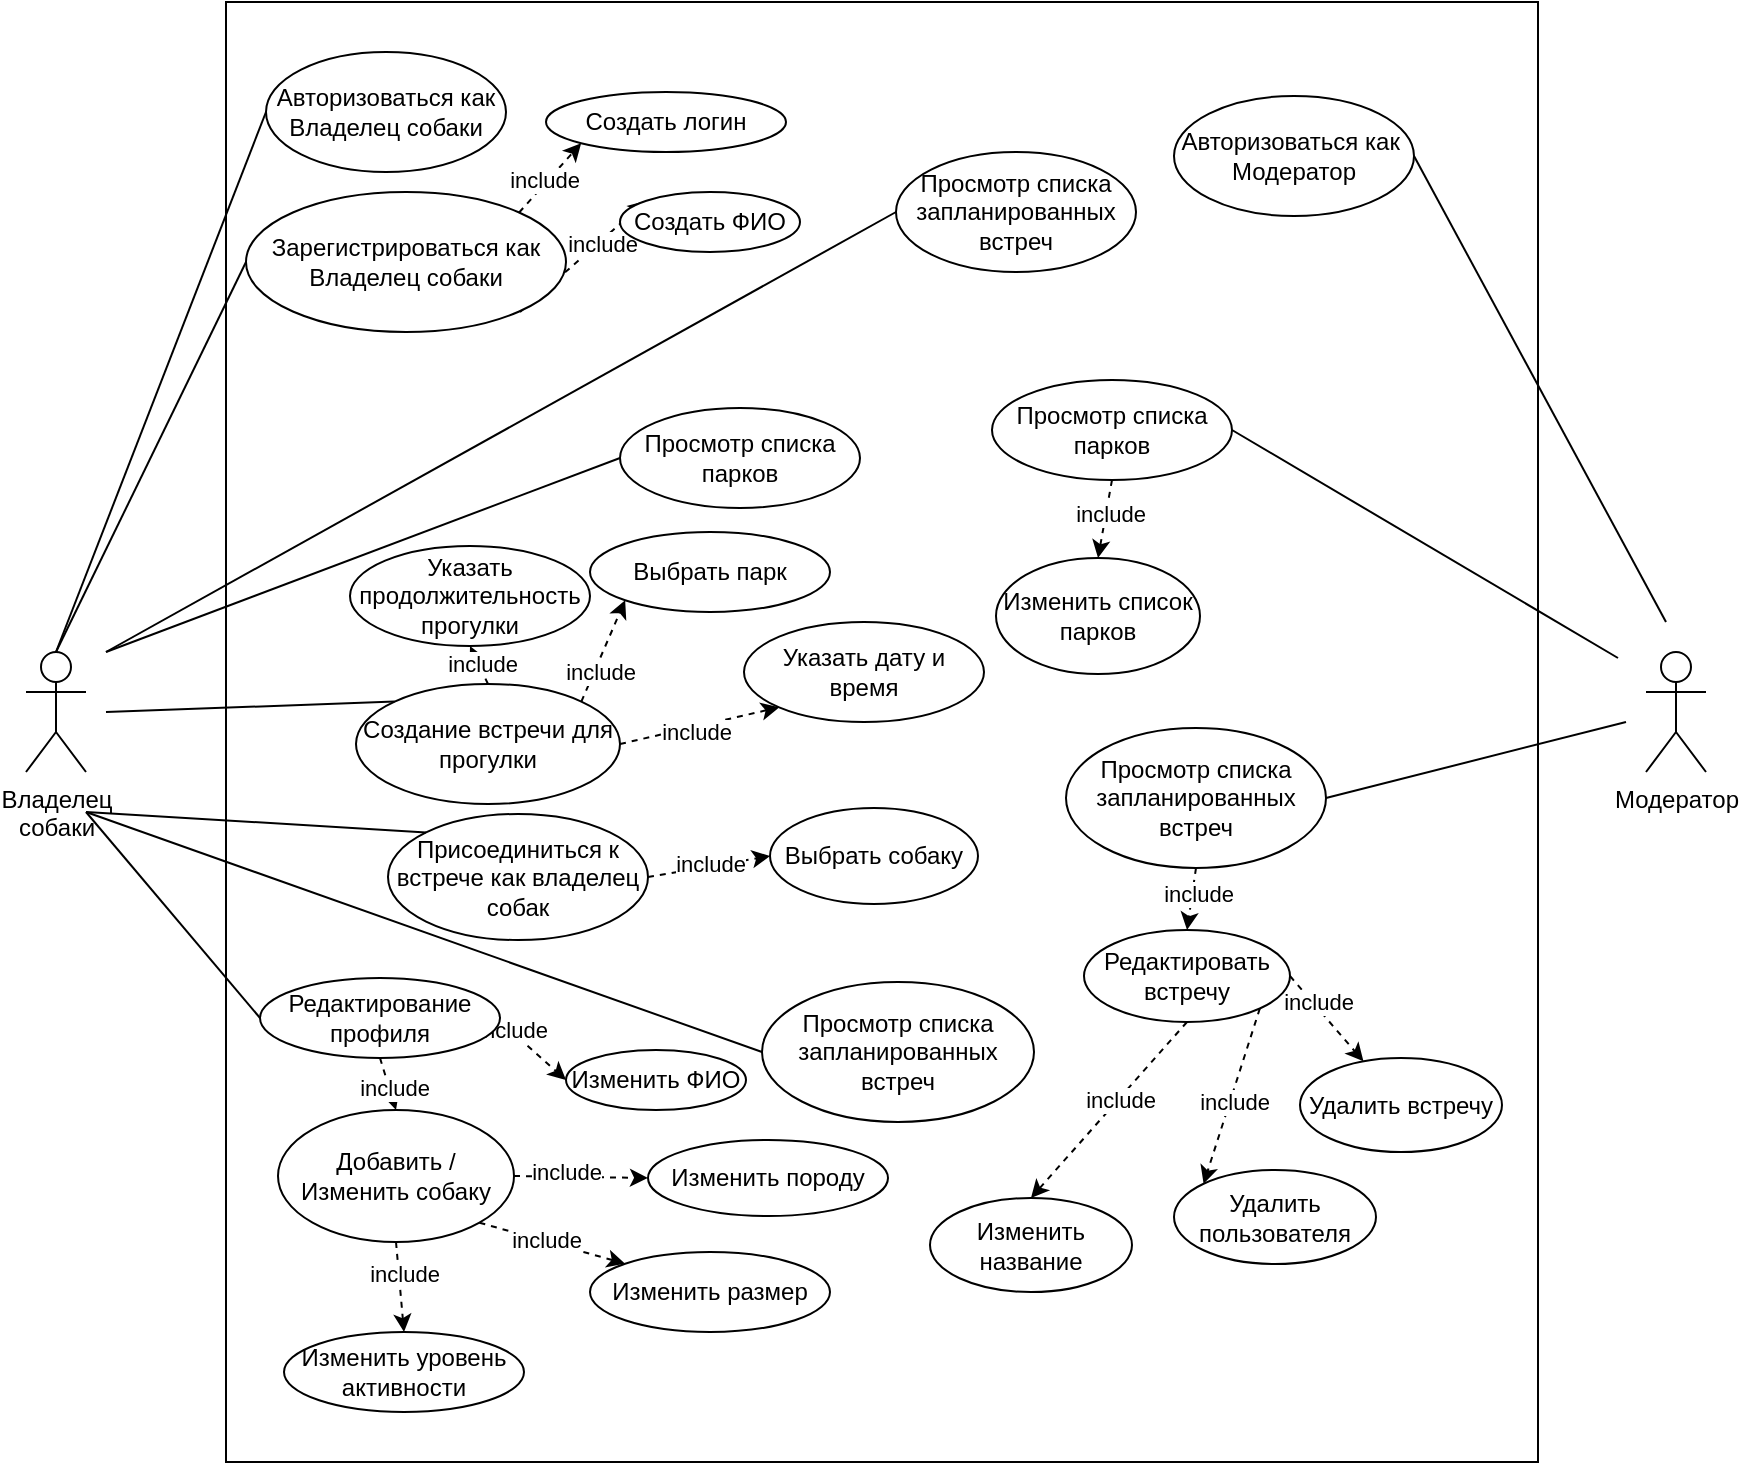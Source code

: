<mxfile version="24.8.2">
  <diagram name="Страница — 1" id="9O6uhpncIcSVvwpPMsU_">
    <mxGraphModel dx="1834" dy="746" grid="0" gridSize="10" guides="1" tooltips="1" connect="1" arrows="1" fold="1" page="0" pageScale="1" pageWidth="827" pageHeight="1169" math="0" shadow="0">
      <root>
        <mxCell id="0" />
        <mxCell id="1" parent="0" />
        <mxCell id="U5MvCEjeuiXxJc5Upkv9-1" value="" style="rounded=0;whiteSpace=wrap;html=1;" parent="1" vertex="1">
          <mxGeometry x="70" y="60" width="656" height="730" as="geometry" />
        </mxCell>
        <mxCell id="U5MvCEjeuiXxJc5Upkv9-2" value="Владелец&lt;br&gt;собаки" style="shape=umlActor;verticalLabelPosition=bottom;verticalAlign=top;html=1;outlineConnect=0;" parent="1" vertex="1">
          <mxGeometry x="-30" y="385" width="30" height="60" as="geometry" />
        </mxCell>
        <mxCell id="U5MvCEjeuiXxJc5Upkv9-3" value="Авторизоваться как Владелец собаки" style="ellipse;whiteSpace=wrap;html=1;" parent="1" vertex="1">
          <mxGeometry x="90" y="85" width="120" height="60" as="geometry" />
        </mxCell>
        <mxCell id="U5MvCEjeuiXxJc5Upkv9-10" style="rounded=0;orthogonalLoop=1;jettySize=auto;html=1;exitX=1;exitY=0;exitDx=0;exitDy=0;entryX=0;entryY=1;entryDx=0;entryDy=0;dashed=1;" parent="1" source="U5MvCEjeuiXxJc5Upkv9-14" target="U5MvCEjeuiXxJc5Upkv9-15" edge="1">
          <mxGeometry relative="1" as="geometry" />
        </mxCell>
        <mxCell id="U5MvCEjeuiXxJc5Upkv9-11" value="include" style="edgeLabel;html=1;align=center;verticalAlign=middle;resizable=0;points=[];" parent="U5MvCEjeuiXxJc5Upkv9-10" vertex="1" connectable="0">
          <mxGeometry x="-0.12" y="2" relative="1" as="geometry">
            <mxPoint as="offset" />
          </mxGeometry>
        </mxCell>
        <mxCell id="U5MvCEjeuiXxJc5Upkv9-12" style="rounded=0;orthogonalLoop=1;jettySize=auto;html=1;entryX=0;entryY=0;entryDx=0;entryDy=0;dashed=1;" parent="1" target="U5MvCEjeuiXxJc5Upkv9-51" edge="1">
          <mxGeometry relative="1" as="geometry">
            <mxPoint x="217" y="215" as="sourcePoint" />
          </mxGeometry>
        </mxCell>
        <mxCell id="NL7JBPqBqN6-saYTft-6-19" value="include" style="edgeLabel;html=1;align=center;verticalAlign=middle;resizable=0;points=[];" vertex="1" connectable="0" parent="U5MvCEjeuiXxJc5Upkv9-12">
          <mxGeometry x="0.279" y="-1" relative="1" as="geometry">
            <mxPoint y="1" as="offset" />
          </mxGeometry>
        </mxCell>
        <mxCell id="U5MvCEjeuiXxJc5Upkv9-14" value="Зарегистрироваться как Владелец собаки" style="ellipse;whiteSpace=wrap;html=1;" parent="1" vertex="1">
          <mxGeometry x="80" y="155" width="160" height="70" as="geometry" />
        </mxCell>
        <mxCell id="U5MvCEjeuiXxJc5Upkv9-15" value="Создать логин" style="ellipse;whiteSpace=wrap;html=1;" parent="1" vertex="1">
          <mxGeometry x="230" y="105" width="120" height="30" as="geometry" />
        </mxCell>
        <mxCell id="U5MvCEjeuiXxJc5Upkv9-19" style="rounded=0;orthogonalLoop=1;jettySize=auto;html=1;exitX=0.5;exitY=0;exitDx=0;exitDy=0;entryX=0.5;entryY=1;entryDx=0;entryDy=0;dashed=1;" parent="1" source="U5MvCEjeuiXxJc5Upkv9-27" target="U5MvCEjeuiXxJc5Upkv9-30" edge="1">
          <mxGeometry relative="1" as="geometry" />
        </mxCell>
        <mxCell id="U5MvCEjeuiXxJc5Upkv9-20" value="include" style="edgeLabel;html=1;align=center;verticalAlign=middle;resizable=0;points=[];" parent="U5MvCEjeuiXxJc5Upkv9-19" vertex="1" connectable="0">
          <mxGeometry x="0.017" y="-1" relative="1" as="geometry">
            <mxPoint as="offset" />
          </mxGeometry>
        </mxCell>
        <mxCell id="U5MvCEjeuiXxJc5Upkv9-23" style="rounded=0;orthogonalLoop=1;jettySize=auto;html=1;exitX=1;exitY=0.5;exitDx=0;exitDy=0;entryX=0;entryY=1;entryDx=0;entryDy=0;dashed=1;" parent="1" source="U5MvCEjeuiXxJc5Upkv9-27" target="U5MvCEjeuiXxJc5Upkv9-32" edge="1">
          <mxGeometry relative="1" as="geometry" />
        </mxCell>
        <mxCell id="U5MvCEjeuiXxJc5Upkv9-24" value="include" style="edgeLabel;html=1;align=center;verticalAlign=middle;resizable=0;points=[];" parent="U5MvCEjeuiXxJc5Upkv9-23" vertex="1" connectable="0">
          <mxGeometry x="-0.061" y="-2" relative="1" as="geometry">
            <mxPoint as="offset" />
          </mxGeometry>
        </mxCell>
        <mxCell id="U5MvCEjeuiXxJc5Upkv9-25" style="rounded=0;orthogonalLoop=1;jettySize=auto;html=1;exitX=1;exitY=0;exitDx=0;exitDy=0;entryX=0;entryY=1;entryDx=0;entryDy=0;dashed=1;" parent="1" source="U5MvCEjeuiXxJc5Upkv9-27" target="U5MvCEjeuiXxJc5Upkv9-31" edge="1">
          <mxGeometry relative="1" as="geometry" />
        </mxCell>
        <mxCell id="U5MvCEjeuiXxJc5Upkv9-26" value="include" style="edgeLabel;html=1;align=center;verticalAlign=middle;resizable=0;points=[];" parent="U5MvCEjeuiXxJc5Upkv9-25" vertex="1" connectable="0">
          <mxGeometry x="-0.369" y="-2" relative="1" as="geometry">
            <mxPoint as="offset" />
          </mxGeometry>
        </mxCell>
        <mxCell id="U5MvCEjeuiXxJc5Upkv9-27" value="Создание встречи для прогулки" style="ellipse;whiteSpace=wrap;html=1;" parent="1" vertex="1">
          <mxGeometry x="135" y="401" width="132" height="60" as="geometry" />
        </mxCell>
        <mxCell id="U5MvCEjeuiXxJc5Upkv9-28" value="Просмотр списка запланированных встреч" style="ellipse;whiteSpace=wrap;html=1;" parent="1" vertex="1">
          <mxGeometry x="405" y="135" width="120" height="60" as="geometry" />
        </mxCell>
        <mxCell id="U5MvCEjeuiXxJc5Upkv9-29" value="Просмотр списка парков" style="ellipse;whiteSpace=wrap;html=1;" parent="1" vertex="1">
          <mxGeometry x="267" y="263" width="120" height="50" as="geometry" />
        </mxCell>
        <mxCell id="U5MvCEjeuiXxJc5Upkv9-30" value="Указать продолжительность прогулки" style="ellipse;whiteSpace=wrap;html=1;" parent="1" vertex="1">
          <mxGeometry x="132" y="332" width="120" height="50" as="geometry" />
        </mxCell>
        <mxCell id="U5MvCEjeuiXxJc5Upkv9-31" value="Выбрать парк" style="ellipse;whiteSpace=wrap;html=1;" parent="1" vertex="1">
          <mxGeometry x="252" y="325" width="120" height="40" as="geometry" />
        </mxCell>
        <mxCell id="U5MvCEjeuiXxJc5Upkv9-32" value="Указать дату и время" style="ellipse;whiteSpace=wrap;html=1;" parent="1" vertex="1">
          <mxGeometry x="329" y="370" width="120" height="50" as="geometry" />
        </mxCell>
        <mxCell id="U5MvCEjeuiXxJc5Upkv9-34" value="Просмотр списка запланированных встреч" style="ellipse;whiteSpace=wrap;html=1;" parent="1" vertex="1">
          <mxGeometry x="338" y="550" width="136" height="70" as="geometry" />
        </mxCell>
        <mxCell id="NL7JBPqBqN6-saYTft-6-15" style="rounded=0;orthogonalLoop=1;jettySize=auto;html=1;exitX=1;exitY=0.5;exitDx=0;exitDy=0;entryX=0;entryY=0.5;entryDx=0;entryDy=0;dashed=1;" edge="1" parent="1" source="U5MvCEjeuiXxJc5Upkv9-35" target="NL7JBPqBqN6-saYTft-6-5">
          <mxGeometry relative="1" as="geometry" />
        </mxCell>
        <mxCell id="NL7JBPqBqN6-saYTft-6-16" value="include" style="edgeLabel;html=1;align=center;verticalAlign=middle;resizable=0;points=[];" vertex="1" connectable="0" parent="NL7JBPqBqN6-saYTft-6-15">
          <mxGeometry x="0.011" y="1" relative="1" as="geometry">
            <mxPoint as="offset" />
          </mxGeometry>
        </mxCell>
        <mxCell id="U5MvCEjeuiXxJc5Upkv9-35" value="Присоединиться к встрече как владелец собак" style="ellipse;whiteSpace=wrap;html=1;" parent="1" vertex="1">
          <mxGeometry x="151" y="466" width="130" height="63" as="geometry" />
        </mxCell>
        <mxCell id="U5MvCEjeuiXxJc5Upkv9-88" style="rounded=0;orthogonalLoop=1;jettySize=auto;html=1;exitX=1;exitY=0;exitDx=0;exitDy=0;entryX=0;entryY=0.5;entryDx=0;entryDy=0;dashed=1;" parent="1" source="U5MvCEjeuiXxJc5Upkv9-42" target="U5MvCEjeuiXxJc5Upkv9-76" edge="1">
          <mxGeometry relative="1" as="geometry" />
        </mxCell>
        <mxCell id="U5MvCEjeuiXxJc5Upkv9-89" value="include" style="edgeLabel;html=1;align=center;verticalAlign=middle;resizable=0;points=[];" parent="U5MvCEjeuiXxJc5Upkv9-88" vertex="1" connectable="0">
          <mxGeometry x="-0.082" y="1" relative="1" as="geometry">
            <mxPoint as="offset" />
          </mxGeometry>
        </mxCell>
        <mxCell id="NL7JBPqBqN6-saYTft-6-17" style="rounded=0;orthogonalLoop=1;jettySize=auto;html=1;exitX=0.5;exitY=1;exitDx=0;exitDy=0;entryX=0.5;entryY=0;entryDx=0;entryDy=0;dashed=1;" edge="1" parent="1" source="U5MvCEjeuiXxJc5Upkv9-42" target="NL7JBPqBqN6-saYTft-6-7">
          <mxGeometry relative="1" as="geometry" />
        </mxCell>
        <mxCell id="NL7JBPqBqN6-saYTft-6-18" value="include" style="edgeLabel;html=1;align=center;verticalAlign=middle;resizable=0;points=[];" vertex="1" connectable="0" parent="NL7JBPqBqN6-saYTft-6-17">
          <mxGeometry x="0.136" y="1" relative="1" as="geometry">
            <mxPoint x="1" as="offset" />
          </mxGeometry>
        </mxCell>
        <mxCell id="U5MvCEjeuiXxJc5Upkv9-42" value="Редактирование профиля" style="ellipse;whiteSpace=wrap;html=1;" parent="1" vertex="1">
          <mxGeometry x="87" y="548" width="120" height="40" as="geometry" />
        </mxCell>
        <mxCell id="U5MvCEjeuiXxJc5Upkv9-43" value="" style="endArrow=none;html=1;rounded=0;exitX=0.5;exitY=0;exitDx=0;exitDy=0;exitPerimeter=0;entryX=0;entryY=0.5;entryDx=0;entryDy=0;fontStyle=1" parent="1" source="U5MvCEjeuiXxJc5Upkv9-2" target="U5MvCEjeuiXxJc5Upkv9-3" edge="1">
          <mxGeometry width="50" height="50" relative="1" as="geometry">
            <mxPoint x="260" y="215" as="sourcePoint" />
            <mxPoint x="310" y="165" as="targetPoint" />
          </mxGeometry>
        </mxCell>
        <mxCell id="U5MvCEjeuiXxJc5Upkv9-44" value="" style="endArrow=none;html=1;rounded=0;exitX=0.5;exitY=0;exitDx=0;exitDy=0;exitPerimeter=0;entryX=0;entryY=0.5;entryDx=0;entryDy=0;" parent="1" source="U5MvCEjeuiXxJc5Upkv9-2" target="U5MvCEjeuiXxJc5Upkv9-14" edge="1">
          <mxGeometry width="50" height="50" relative="1" as="geometry">
            <mxPoint x="-5" y="375" as="sourcePoint" />
            <mxPoint x="100" y="125" as="targetPoint" />
          </mxGeometry>
        </mxCell>
        <mxCell id="U5MvCEjeuiXxJc5Upkv9-45" value="" style="endArrow=none;html=1;rounded=0;entryX=0;entryY=0.5;entryDx=0;entryDy=0;" parent="1" target="U5MvCEjeuiXxJc5Upkv9-28" edge="1">
          <mxGeometry width="50" height="50" relative="1" as="geometry">
            <mxPoint x="10" y="385" as="sourcePoint" />
            <mxPoint x="120" y="145" as="targetPoint" />
          </mxGeometry>
        </mxCell>
        <mxCell id="U5MvCEjeuiXxJc5Upkv9-46" value="" style="endArrow=none;html=1;rounded=0;entryX=0;entryY=0.5;entryDx=0;entryDy=0;" parent="1" target="U5MvCEjeuiXxJc5Upkv9-29" edge="1">
          <mxGeometry width="50" height="50" relative="1" as="geometry">
            <mxPoint x="10" y="385" as="sourcePoint" />
            <mxPoint x="130" y="155" as="targetPoint" />
          </mxGeometry>
        </mxCell>
        <mxCell id="U5MvCEjeuiXxJc5Upkv9-47" value="" style="endArrow=none;html=1;rounded=0;entryX=0;entryY=0.5;entryDx=0;entryDy=0;" parent="1" target="U5MvCEjeuiXxJc5Upkv9-34" edge="1">
          <mxGeometry width="50" height="50" relative="1" as="geometry">
            <mxPoint y="465" as="sourcePoint" />
            <mxPoint x="140" y="165" as="targetPoint" />
          </mxGeometry>
        </mxCell>
        <mxCell id="U5MvCEjeuiXxJc5Upkv9-48" value="" style="endArrow=none;html=1;rounded=0;entryX=0;entryY=0.5;entryDx=0;entryDy=0;" parent="1" target="U5MvCEjeuiXxJc5Upkv9-42" edge="1">
          <mxGeometry width="50" height="50" relative="1" as="geometry">
            <mxPoint y="465" as="sourcePoint" />
            <mxPoint x="150" y="175" as="targetPoint" />
          </mxGeometry>
        </mxCell>
        <mxCell id="U5MvCEjeuiXxJc5Upkv9-49" value="" style="endArrow=none;html=1;rounded=0;entryX=0;entryY=0;entryDx=0;entryDy=0;" parent="1" target="U5MvCEjeuiXxJc5Upkv9-27" edge="1">
          <mxGeometry width="50" height="50" relative="1" as="geometry">
            <mxPoint x="10" y="415" as="sourcePoint" />
            <mxPoint x="160" y="185" as="targetPoint" />
          </mxGeometry>
        </mxCell>
        <mxCell id="U5MvCEjeuiXxJc5Upkv9-50" value="" style="endArrow=none;html=1;rounded=0;entryX=0;entryY=0;entryDx=0;entryDy=0;" parent="1" target="U5MvCEjeuiXxJc5Upkv9-35" edge="1">
          <mxGeometry width="50" height="50" relative="1" as="geometry">
            <mxPoint y="465" as="sourcePoint" />
            <mxPoint x="170" y="195" as="targetPoint" />
          </mxGeometry>
        </mxCell>
        <mxCell id="U5MvCEjeuiXxJc5Upkv9-51" value="Создать ФИО" style="ellipse;whiteSpace=wrap;html=1;" parent="1" vertex="1">
          <mxGeometry x="267" y="155" width="90" height="30" as="geometry" />
        </mxCell>
        <mxCell id="U5MvCEjeuiXxJc5Upkv9-52" value="Изменить породу" style="ellipse;whiteSpace=wrap;html=1;" parent="1" vertex="1">
          <mxGeometry x="281" y="629" width="120" height="38" as="geometry" />
        </mxCell>
        <mxCell id="U5MvCEjeuiXxJc5Upkv9-53" value="Изменить размер" style="ellipse;whiteSpace=wrap;html=1;" parent="1" vertex="1">
          <mxGeometry x="252" y="685" width="120" height="40" as="geometry" />
        </mxCell>
        <mxCell id="U5MvCEjeuiXxJc5Upkv9-54" value="Изменить уровень активности" style="ellipse;whiteSpace=wrap;html=1;" parent="1" vertex="1">
          <mxGeometry x="99" y="725" width="120" height="40" as="geometry" />
        </mxCell>
        <mxCell id="U5MvCEjeuiXxJc5Upkv9-55" value="Модератор" style="shape=umlActor;verticalLabelPosition=bottom;verticalAlign=top;html=1;outlineConnect=0;" parent="1" vertex="1">
          <mxGeometry x="780" y="385" width="30" height="60" as="geometry" />
        </mxCell>
        <mxCell id="U5MvCEjeuiXxJc5Upkv9-61" value="Авторизоваться как&amp;nbsp;&lt;br&gt;Модератор" style="ellipse;whiteSpace=wrap;html=1;" parent="1" vertex="1">
          <mxGeometry x="544" y="107" width="120" height="60" as="geometry" />
        </mxCell>
        <mxCell id="U5MvCEjeuiXxJc5Upkv9-70" value="" style="endArrow=none;html=1;rounded=0;exitX=1;exitY=0.5;exitDx=0;exitDy=0;" parent="1" source="U5MvCEjeuiXxJc5Upkv9-61" edge="1">
          <mxGeometry width="50" height="50" relative="1" as="geometry">
            <mxPoint x="680" y="480" as="sourcePoint" />
            <mxPoint x="790" y="370" as="targetPoint" />
          </mxGeometry>
        </mxCell>
        <mxCell id="U5MvCEjeuiXxJc5Upkv9-73" value="" style="endArrow=none;html=1;rounded=0;exitX=1;exitY=0.5;exitDx=0;exitDy=0;" parent="1" source="NL7JBPqBqN6-saYTft-6-20" edge="1">
          <mxGeometry width="50" height="50" relative="1" as="geometry">
            <mxPoint x="446.0" y="294" as="sourcePoint" />
            <mxPoint x="766" y="388" as="targetPoint" />
          </mxGeometry>
        </mxCell>
        <mxCell id="NL7JBPqBqN6-saYTft-6-39" style="rounded=0;orthogonalLoop=1;jettySize=auto;html=1;exitX=0.5;exitY=1;exitDx=0;exitDy=0;entryX=0.5;entryY=0;entryDx=0;entryDy=0;dashed=1;" edge="1" parent="1" source="U5MvCEjeuiXxJc5Upkv9-74" target="NL7JBPqBqN6-saYTft-6-25">
          <mxGeometry relative="1" as="geometry" />
        </mxCell>
        <mxCell id="NL7JBPqBqN6-saYTft-6-40" value="include" style="edgeLabel;html=1;align=center;verticalAlign=middle;resizable=0;points=[];" vertex="1" connectable="0" parent="NL7JBPqBqN6-saYTft-6-39">
          <mxGeometry x="-0.188" y="3" relative="1" as="geometry">
            <mxPoint as="offset" />
          </mxGeometry>
        </mxCell>
        <mxCell id="U5MvCEjeuiXxJc5Upkv9-74" value="Просмотр списка запланированных встреч" style="ellipse;whiteSpace=wrap;html=1;" parent="1" vertex="1">
          <mxGeometry x="490" y="423" width="130" height="70" as="geometry" />
        </mxCell>
        <mxCell id="U5MvCEjeuiXxJc5Upkv9-76" value="Изменить ФИО" style="ellipse;whiteSpace=wrap;html=1;" parent="1" vertex="1">
          <mxGeometry x="240" y="584" width="90" height="30" as="geometry" />
        </mxCell>
        <mxCell id="U5MvCEjeuiXxJc5Upkv9-80" value="" style="endArrow=none;html=1;rounded=0;exitX=1;exitY=0.5;exitDx=0;exitDy=0;" parent="1" source="U5MvCEjeuiXxJc5Upkv9-74" edge="1">
          <mxGeometry width="50" height="50" relative="1" as="geometry">
            <mxPoint x="508" y="355" as="sourcePoint" />
            <mxPoint x="770" y="420" as="targetPoint" />
          </mxGeometry>
        </mxCell>
        <mxCell id="NL7JBPqBqN6-saYTft-6-5" value="Выбрать собаку" style="ellipse;whiteSpace=wrap;html=1;" vertex="1" parent="1">
          <mxGeometry x="342" y="463" width="104" height="48" as="geometry" />
        </mxCell>
        <mxCell id="NL7JBPqBqN6-saYTft-6-8" style="rounded=0;orthogonalLoop=1;jettySize=auto;html=1;exitX=1;exitY=0.5;exitDx=0;exitDy=0;entryX=0;entryY=0.5;entryDx=0;entryDy=0;dashed=1;" edge="1" parent="1" source="NL7JBPqBqN6-saYTft-6-7" target="U5MvCEjeuiXxJc5Upkv9-52">
          <mxGeometry relative="1" as="geometry" />
        </mxCell>
        <mxCell id="NL7JBPqBqN6-saYTft-6-9" value="include" style="edgeLabel;html=1;align=center;verticalAlign=middle;resizable=0;points=[];" vertex="1" connectable="0" parent="NL7JBPqBqN6-saYTft-6-8">
          <mxGeometry x="-0.236" y="3" relative="1" as="geometry">
            <mxPoint as="offset" />
          </mxGeometry>
        </mxCell>
        <mxCell id="NL7JBPqBqN6-saYTft-6-10" style="rounded=0;orthogonalLoop=1;jettySize=auto;html=1;exitX=1;exitY=1;exitDx=0;exitDy=0;entryX=0;entryY=0;entryDx=0;entryDy=0;dashed=1;" edge="1" parent="1" source="NL7JBPqBqN6-saYTft-6-7" target="U5MvCEjeuiXxJc5Upkv9-53">
          <mxGeometry relative="1" as="geometry" />
        </mxCell>
        <mxCell id="NL7JBPqBqN6-saYTft-6-12" value="include" style="edgeLabel;html=1;align=center;verticalAlign=middle;resizable=0;points=[];" vertex="1" connectable="0" parent="NL7JBPqBqN6-saYTft-6-10">
          <mxGeometry x="-0.103" y="1" relative="1" as="geometry">
            <mxPoint as="offset" />
          </mxGeometry>
        </mxCell>
        <mxCell id="NL7JBPqBqN6-saYTft-6-13" style="rounded=0;orthogonalLoop=1;jettySize=auto;html=1;exitX=0.5;exitY=1;exitDx=0;exitDy=0;entryX=0.5;entryY=0;entryDx=0;entryDy=0;dashed=1;" edge="1" parent="1" source="NL7JBPqBqN6-saYTft-6-7" target="U5MvCEjeuiXxJc5Upkv9-54">
          <mxGeometry relative="1" as="geometry" />
        </mxCell>
        <mxCell id="NL7JBPqBqN6-saYTft-6-14" value="include" style="edgeLabel;html=1;align=center;verticalAlign=middle;resizable=0;points=[];" vertex="1" connectable="0" parent="NL7JBPqBqN6-saYTft-6-13">
          <mxGeometry x="-0.296" y="2" relative="1" as="geometry">
            <mxPoint as="offset" />
          </mxGeometry>
        </mxCell>
        <mxCell id="NL7JBPqBqN6-saYTft-6-7" value="Добавить /&lt;br&gt;Изменить собаку" style="ellipse;whiteSpace=wrap;html=1;" vertex="1" parent="1">
          <mxGeometry x="96" y="614" width="118" height="66" as="geometry" />
        </mxCell>
        <mxCell id="NL7JBPqBqN6-saYTft-6-22" style="rounded=0;orthogonalLoop=1;jettySize=auto;html=1;exitX=0.5;exitY=1;exitDx=0;exitDy=0;entryX=0.5;entryY=0;entryDx=0;entryDy=0;dashed=1;" edge="1" parent="1" source="NL7JBPqBqN6-saYTft-6-20" target="NL7JBPqBqN6-saYTft-6-21">
          <mxGeometry relative="1" as="geometry" />
        </mxCell>
        <mxCell id="NL7JBPqBqN6-saYTft-6-24" value="include" style="edgeLabel;html=1;align=center;verticalAlign=middle;resizable=0;points=[];" vertex="1" connectable="0" parent="NL7JBPqBqN6-saYTft-6-22">
          <mxGeometry x="-0.149" y="2" relative="1" as="geometry">
            <mxPoint as="offset" />
          </mxGeometry>
        </mxCell>
        <mxCell id="NL7JBPqBqN6-saYTft-6-20" value="Просмотр списка парков" style="ellipse;whiteSpace=wrap;html=1;" vertex="1" parent="1">
          <mxGeometry x="453" y="249" width="120" height="50" as="geometry" />
        </mxCell>
        <mxCell id="NL7JBPqBqN6-saYTft-6-21" value="Изменить список парков" style="ellipse;whiteSpace=wrap;html=1;" vertex="1" parent="1">
          <mxGeometry x="455" y="338" width="102" height="58" as="geometry" />
        </mxCell>
        <mxCell id="NL7JBPqBqN6-saYTft-6-31" style="rounded=0;orthogonalLoop=1;jettySize=auto;html=1;exitX=0.5;exitY=1;exitDx=0;exitDy=0;entryX=0.5;entryY=0;entryDx=0;entryDy=0;dashed=1;" edge="1" parent="1" source="NL7JBPqBqN6-saYTft-6-25" target="NL7JBPqBqN6-saYTft-6-28">
          <mxGeometry relative="1" as="geometry" />
        </mxCell>
        <mxCell id="NL7JBPqBqN6-saYTft-6-32" value="include" style="edgeLabel;html=1;align=center;verticalAlign=middle;resizable=0;points=[];" vertex="1" connectable="0" parent="NL7JBPqBqN6-saYTft-6-31">
          <mxGeometry x="-0.121" relative="1" as="geometry">
            <mxPoint as="offset" />
          </mxGeometry>
        </mxCell>
        <mxCell id="NL7JBPqBqN6-saYTft-6-33" style="rounded=0;orthogonalLoop=1;jettySize=auto;html=1;exitX=1;exitY=0.5;exitDx=0;exitDy=0;dashed=1;" edge="1" parent="1" source="NL7JBPqBqN6-saYTft-6-25" target="NL7JBPqBqN6-saYTft-6-30">
          <mxGeometry relative="1" as="geometry" />
        </mxCell>
        <mxCell id="NL7JBPqBqN6-saYTft-6-34" value="include" style="edgeLabel;html=1;align=center;verticalAlign=middle;resizable=0;points=[];" vertex="1" connectable="0" parent="NL7JBPqBqN6-saYTft-6-33">
          <mxGeometry x="-0.353" y="2" relative="1" as="geometry">
            <mxPoint as="offset" />
          </mxGeometry>
        </mxCell>
        <mxCell id="NL7JBPqBqN6-saYTft-6-35" style="rounded=0;orthogonalLoop=1;jettySize=auto;html=1;exitX=1;exitY=1;exitDx=0;exitDy=0;entryX=0;entryY=0;entryDx=0;entryDy=0;dashed=1;" edge="1" parent="1" source="NL7JBPqBqN6-saYTft-6-25" target="NL7JBPqBqN6-saYTft-6-29">
          <mxGeometry relative="1" as="geometry" />
        </mxCell>
        <mxCell id="NL7JBPqBqN6-saYTft-6-36" value="include" style="edgeLabel;html=1;align=center;verticalAlign=middle;resizable=0;points=[];" vertex="1" connectable="0" parent="NL7JBPqBqN6-saYTft-6-35">
          <mxGeometry x="0.047" y="2" relative="1" as="geometry">
            <mxPoint as="offset" />
          </mxGeometry>
        </mxCell>
        <mxCell id="NL7JBPqBqN6-saYTft-6-25" value="Редактировать встречу" style="ellipse;whiteSpace=wrap;html=1;" vertex="1" parent="1">
          <mxGeometry x="499" y="524" width="103" height="46" as="geometry" />
        </mxCell>
        <mxCell id="NL7JBPqBqN6-saYTft-6-28" value="Изменить название" style="ellipse;whiteSpace=wrap;html=1;" vertex="1" parent="1">
          <mxGeometry x="422" y="658" width="101" height="47" as="geometry" />
        </mxCell>
        <mxCell id="NL7JBPqBqN6-saYTft-6-29" value="Удалить пользователя" style="ellipse;whiteSpace=wrap;html=1;" vertex="1" parent="1">
          <mxGeometry x="544" y="644" width="101" height="47" as="geometry" />
        </mxCell>
        <mxCell id="NL7JBPqBqN6-saYTft-6-30" value="Удалить встречу" style="ellipse;whiteSpace=wrap;html=1;" vertex="1" parent="1">
          <mxGeometry x="607" y="588" width="101" height="47" as="geometry" />
        </mxCell>
      </root>
    </mxGraphModel>
  </diagram>
</mxfile>
